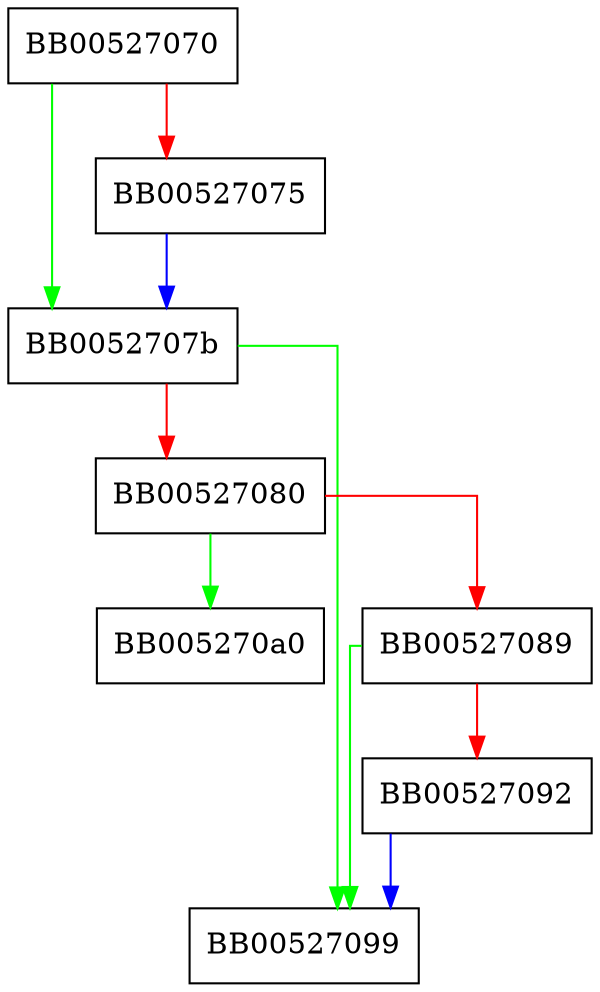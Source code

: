 digraph X509_ALGOR_get0 {
  node [shape="box"];
  graph [splines=ortho];
  BB00527070 -> BB0052707b [color="green"];
  BB00527070 -> BB00527075 [color="red"];
  BB00527075 -> BB0052707b [color="blue"];
  BB0052707b -> BB00527099 [color="green"];
  BB0052707b -> BB00527080 [color="red"];
  BB00527080 -> BB005270a0 [color="green"];
  BB00527080 -> BB00527089 [color="red"];
  BB00527089 -> BB00527099 [color="green"];
  BB00527089 -> BB00527092 [color="red"];
  BB00527092 -> BB00527099 [color="blue"];
}